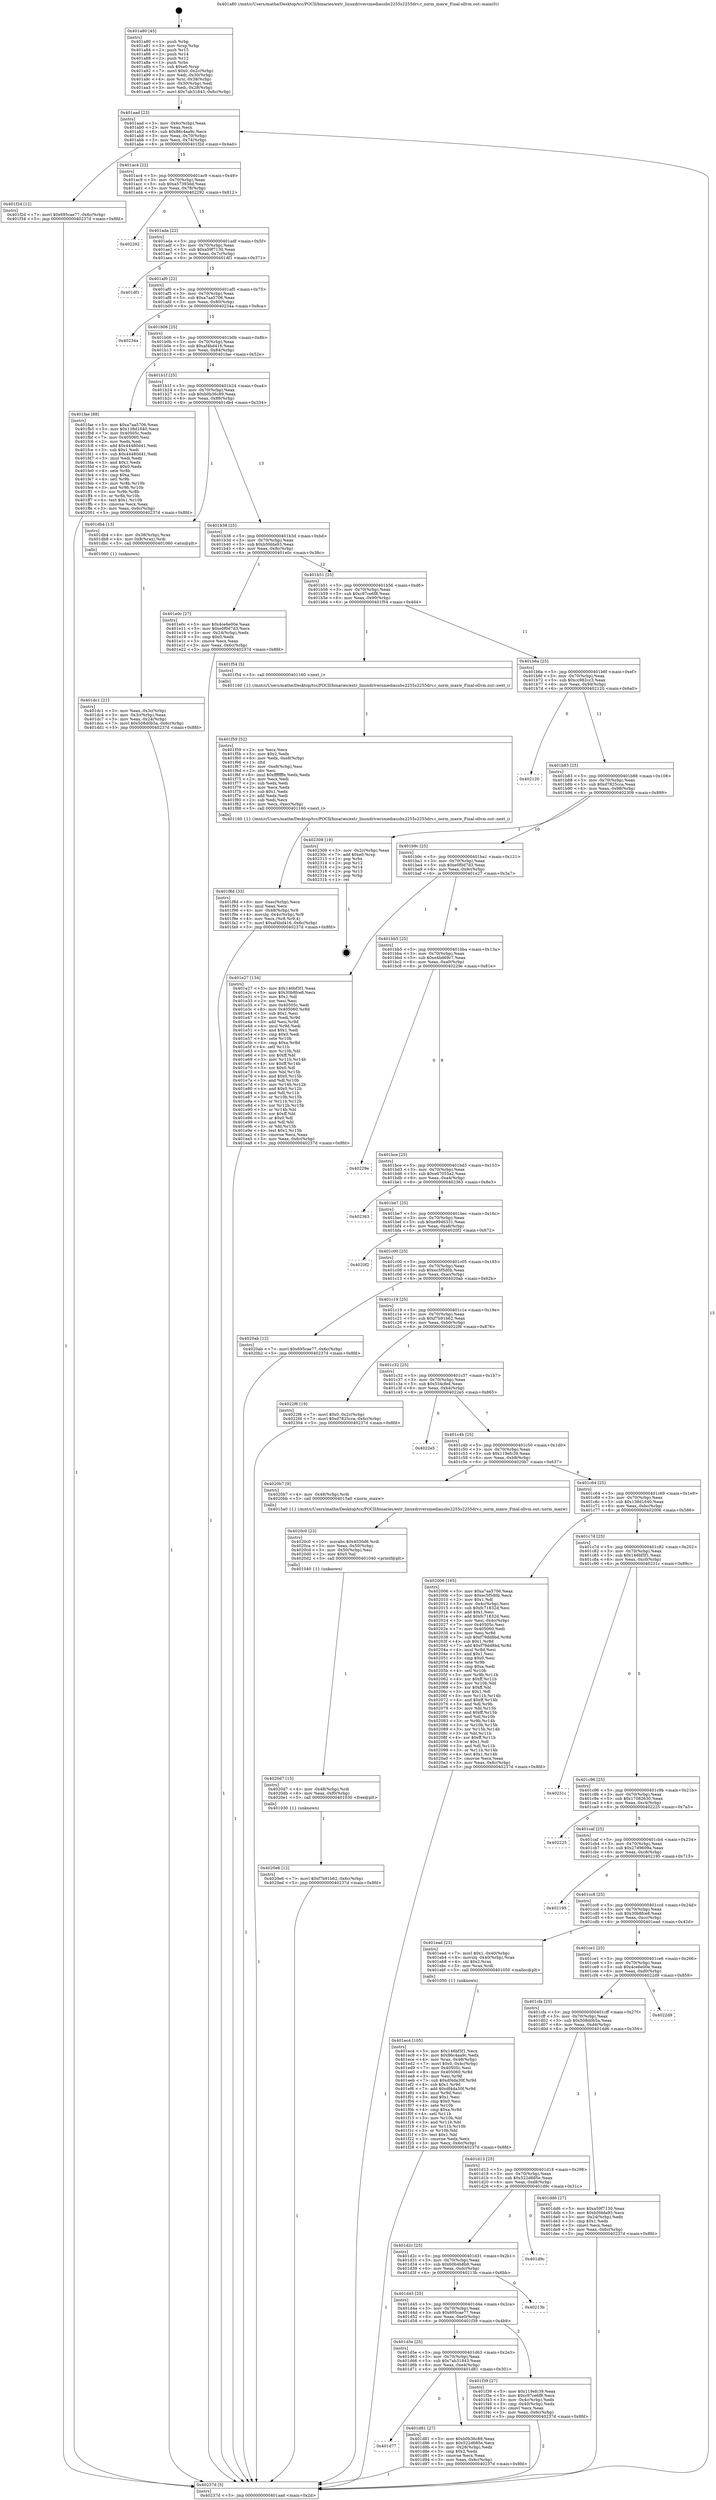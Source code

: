 digraph "0x401a80" {
  label = "0x401a80 (/mnt/c/Users/mathe/Desktop/tcc/POCII/binaries/extr_linuxdriversmediausbs2255s2255drv.c_norm_maxw_Final-ollvm.out::main(0))"
  labelloc = "t"
  node[shape=record]

  Entry [label="",width=0.3,height=0.3,shape=circle,fillcolor=black,style=filled]
  "0x401aad" [label="{
     0x401aad [23]\l
     | [instrs]\l
     &nbsp;&nbsp;0x401aad \<+3\>: mov -0x6c(%rbp),%eax\l
     &nbsp;&nbsp;0x401ab0 \<+2\>: mov %eax,%ecx\l
     &nbsp;&nbsp;0x401ab2 \<+6\>: sub $0x86c4aa9c,%ecx\l
     &nbsp;&nbsp;0x401ab8 \<+3\>: mov %eax,-0x70(%rbp)\l
     &nbsp;&nbsp;0x401abb \<+3\>: mov %ecx,-0x74(%rbp)\l
     &nbsp;&nbsp;0x401abe \<+6\>: je 0000000000401f2d \<main+0x4ad\>\l
  }"]
  "0x401f2d" [label="{
     0x401f2d [12]\l
     | [instrs]\l
     &nbsp;&nbsp;0x401f2d \<+7\>: movl $0x695cae77,-0x6c(%rbp)\l
     &nbsp;&nbsp;0x401f34 \<+5\>: jmp 000000000040237d \<main+0x8fd\>\l
  }"]
  "0x401ac4" [label="{
     0x401ac4 [22]\l
     | [instrs]\l
     &nbsp;&nbsp;0x401ac4 \<+5\>: jmp 0000000000401ac9 \<main+0x49\>\l
     &nbsp;&nbsp;0x401ac9 \<+3\>: mov -0x70(%rbp),%eax\l
     &nbsp;&nbsp;0x401acc \<+5\>: sub $0xa57393dd,%eax\l
     &nbsp;&nbsp;0x401ad1 \<+3\>: mov %eax,-0x78(%rbp)\l
     &nbsp;&nbsp;0x401ad4 \<+6\>: je 0000000000402292 \<main+0x812\>\l
  }"]
  Exit [label="",width=0.3,height=0.3,shape=circle,fillcolor=black,style=filled,peripheries=2]
  "0x402292" [label="{
     0x402292\l
  }", style=dashed]
  "0x401ada" [label="{
     0x401ada [22]\l
     | [instrs]\l
     &nbsp;&nbsp;0x401ada \<+5\>: jmp 0000000000401adf \<main+0x5f\>\l
     &nbsp;&nbsp;0x401adf \<+3\>: mov -0x70(%rbp),%eax\l
     &nbsp;&nbsp;0x401ae2 \<+5\>: sub $0xa59f7130,%eax\l
     &nbsp;&nbsp;0x401ae7 \<+3\>: mov %eax,-0x7c(%rbp)\l
     &nbsp;&nbsp;0x401aea \<+6\>: je 0000000000401df1 \<main+0x371\>\l
  }"]
  "0x4020e6" [label="{
     0x4020e6 [12]\l
     | [instrs]\l
     &nbsp;&nbsp;0x4020e6 \<+7\>: movl $0xf7b91b62,-0x6c(%rbp)\l
     &nbsp;&nbsp;0x4020ed \<+5\>: jmp 000000000040237d \<main+0x8fd\>\l
  }"]
  "0x401df1" [label="{
     0x401df1\l
  }", style=dashed]
  "0x401af0" [label="{
     0x401af0 [22]\l
     | [instrs]\l
     &nbsp;&nbsp;0x401af0 \<+5\>: jmp 0000000000401af5 \<main+0x75\>\l
     &nbsp;&nbsp;0x401af5 \<+3\>: mov -0x70(%rbp),%eax\l
     &nbsp;&nbsp;0x401af8 \<+5\>: sub $0xa7aa5706,%eax\l
     &nbsp;&nbsp;0x401afd \<+3\>: mov %eax,-0x80(%rbp)\l
     &nbsp;&nbsp;0x401b00 \<+6\>: je 000000000040234a \<main+0x8ca\>\l
  }"]
  "0x4020d7" [label="{
     0x4020d7 [15]\l
     | [instrs]\l
     &nbsp;&nbsp;0x4020d7 \<+4\>: mov -0x48(%rbp),%rdi\l
     &nbsp;&nbsp;0x4020db \<+6\>: mov %eax,-0xf0(%rbp)\l
     &nbsp;&nbsp;0x4020e1 \<+5\>: call 0000000000401030 \<free@plt\>\l
     | [calls]\l
     &nbsp;&nbsp;0x401030 \{1\} (unknown)\l
  }"]
  "0x40234a" [label="{
     0x40234a\l
  }", style=dashed]
  "0x401b06" [label="{
     0x401b06 [25]\l
     | [instrs]\l
     &nbsp;&nbsp;0x401b06 \<+5\>: jmp 0000000000401b0b \<main+0x8b\>\l
     &nbsp;&nbsp;0x401b0b \<+3\>: mov -0x70(%rbp),%eax\l
     &nbsp;&nbsp;0x401b0e \<+5\>: sub $0xaf4bd416,%eax\l
     &nbsp;&nbsp;0x401b13 \<+6\>: mov %eax,-0x84(%rbp)\l
     &nbsp;&nbsp;0x401b19 \<+6\>: je 0000000000401fae \<main+0x52e\>\l
  }"]
  "0x4020c0" [label="{
     0x4020c0 [23]\l
     | [instrs]\l
     &nbsp;&nbsp;0x4020c0 \<+10\>: movabs $0x4030d6,%rdi\l
     &nbsp;&nbsp;0x4020ca \<+3\>: mov %eax,-0x50(%rbp)\l
     &nbsp;&nbsp;0x4020cd \<+3\>: mov -0x50(%rbp),%esi\l
     &nbsp;&nbsp;0x4020d0 \<+2\>: mov $0x0,%al\l
     &nbsp;&nbsp;0x4020d2 \<+5\>: call 0000000000401040 \<printf@plt\>\l
     | [calls]\l
     &nbsp;&nbsp;0x401040 \{1\} (unknown)\l
  }"]
  "0x401fae" [label="{
     0x401fae [88]\l
     | [instrs]\l
     &nbsp;&nbsp;0x401fae \<+5\>: mov $0xa7aa5706,%eax\l
     &nbsp;&nbsp;0x401fb3 \<+5\>: mov $0x138d1640,%ecx\l
     &nbsp;&nbsp;0x401fb8 \<+7\>: mov 0x40505c,%edx\l
     &nbsp;&nbsp;0x401fbf \<+7\>: mov 0x405060,%esi\l
     &nbsp;&nbsp;0x401fc6 \<+2\>: mov %edx,%edi\l
     &nbsp;&nbsp;0x401fc8 \<+6\>: add $0x44480d41,%edi\l
     &nbsp;&nbsp;0x401fce \<+3\>: sub $0x1,%edi\l
     &nbsp;&nbsp;0x401fd1 \<+6\>: sub $0x44480d41,%edi\l
     &nbsp;&nbsp;0x401fd7 \<+3\>: imul %edi,%edx\l
     &nbsp;&nbsp;0x401fda \<+3\>: and $0x1,%edx\l
     &nbsp;&nbsp;0x401fdd \<+3\>: cmp $0x0,%edx\l
     &nbsp;&nbsp;0x401fe0 \<+4\>: sete %r8b\l
     &nbsp;&nbsp;0x401fe4 \<+3\>: cmp $0xa,%esi\l
     &nbsp;&nbsp;0x401fe7 \<+4\>: setl %r9b\l
     &nbsp;&nbsp;0x401feb \<+3\>: mov %r8b,%r10b\l
     &nbsp;&nbsp;0x401fee \<+3\>: and %r9b,%r10b\l
     &nbsp;&nbsp;0x401ff1 \<+3\>: xor %r9b,%r8b\l
     &nbsp;&nbsp;0x401ff4 \<+3\>: or %r8b,%r10b\l
     &nbsp;&nbsp;0x401ff7 \<+4\>: test $0x1,%r10b\l
     &nbsp;&nbsp;0x401ffb \<+3\>: cmovne %ecx,%eax\l
     &nbsp;&nbsp;0x401ffe \<+3\>: mov %eax,-0x6c(%rbp)\l
     &nbsp;&nbsp;0x402001 \<+5\>: jmp 000000000040237d \<main+0x8fd\>\l
  }"]
  "0x401b1f" [label="{
     0x401b1f [25]\l
     | [instrs]\l
     &nbsp;&nbsp;0x401b1f \<+5\>: jmp 0000000000401b24 \<main+0xa4\>\l
     &nbsp;&nbsp;0x401b24 \<+3\>: mov -0x70(%rbp),%eax\l
     &nbsp;&nbsp;0x401b27 \<+5\>: sub $0xb0b36c89,%eax\l
     &nbsp;&nbsp;0x401b2c \<+6\>: mov %eax,-0x88(%rbp)\l
     &nbsp;&nbsp;0x401b32 \<+6\>: je 0000000000401db4 \<main+0x334\>\l
  }"]
  "0x401f8d" [label="{
     0x401f8d [33]\l
     | [instrs]\l
     &nbsp;&nbsp;0x401f8d \<+6\>: mov -0xec(%rbp),%ecx\l
     &nbsp;&nbsp;0x401f93 \<+3\>: imul %eax,%ecx\l
     &nbsp;&nbsp;0x401f96 \<+4\>: mov -0x48(%rbp),%r8\l
     &nbsp;&nbsp;0x401f9a \<+4\>: movslq -0x4c(%rbp),%r9\l
     &nbsp;&nbsp;0x401f9e \<+4\>: mov %ecx,(%r8,%r9,4)\l
     &nbsp;&nbsp;0x401fa2 \<+7\>: movl $0xaf4bd416,-0x6c(%rbp)\l
     &nbsp;&nbsp;0x401fa9 \<+5\>: jmp 000000000040237d \<main+0x8fd\>\l
  }"]
  "0x401db4" [label="{
     0x401db4 [13]\l
     | [instrs]\l
     &nbsp;&nbsp;0x401db4 \<+4\>: mov -0x38(%rbp),%rax\l
     &nbsp;&nbsp;0x401db8 \<+4\>: mov 0x8(%rax),%rdi\l
     &nbsp;&nbsp;0x401dbc \<+5\>: call 0000000000401060 \<atoi@plt\>\l
     | [calls]\l
     &nbsp;&nbsp;0x401060 \{1\} (unknown)\l
  }"]
  "0x401b38" [label="{
     0x401b38 [25]\l
     | [instrs]\l
     &nbsp;&nbsp;0x401b38 \<+5\>: jmp 0000000000401b3d \<main+0xbd\>\l
     &nbsp;&nbsp;0x401b3d \<+3\>: mov -0x70(%rbp),%eax\l
     &nbsp;&nbsp;0x401b40 \<+5\>: sub $0xb5fdda93,%eax\l
     &nbsp;&nbsp;0x401b45 \<+6\>: mov %eax,-0x8c(%rbp)\l
     &nbsp;&nbsp;0x401b4b \<+6\>: je 0000000000401e0c \<main+0x38c\>\l
  }"]
  "0x401f59" [label="{
     0x401f59 [52]\l
     | [instrs]\l
     &nbsp;&nbsp;0x401f59 \<+2\>: xor %ecx,%ecx\l
     &nbsp;&nbsp;0x401f5b \<+5\>: mov $0x2,%edx\l
     &nbsp;&nbsp;0x401f60 \<+6\>: mov %edx,-0xe8(%rbp)\l
     &nbsp;&nbsp;0x401f66 \<+1\>: cltd\l
     &nbsp;&nbsp;0x401f67 \<+6\>: mov -0xe8(%rbp),%esi\l
     &nbsp;&nbsp;0x401f6d \<+2\>: idiv %esi\l
     &nbsp;&nbsp;0x401f6f \<+6\>: imul $0xfffffffe,%edx,%edx\l
     &nbsp;&nbsp;0x401f75 \<+2\>: mov %ecx,%edi\l
     &nbsp;&nbsp;0x401f77 \<+2\>: sub %edx,%edi\l
     &nbsp;&nbsp;0x401f79 \<+2\>: mov %ecx,%edx\l
     &nbsp;&nbsp;0x401f7b \<+3\>: sub $0x1,%edx\l
     &nbsp;&nbsp;0x401f7e \<+2\>: add %edx,%edi\l
     &nbsp;&nbsp;0x401f80 \<+2\>: sub %edi,%ecx\l
     &nbsp;&nbsp;0x401f82 \<+6\>: mov %ecx,-0xec(%rbp)\l
     &nbsp;&nbsp;0x401f88 \<+5\>: call 0000000000401160 \<next_i\>\l
     | [calls]\l
     &nbsp;&nbsp;0x401160 \{1\} (/mnt/c/Users/mathe/Desktop/tcc/POCII/binaries/extr_linuxdriversmediausbs2255s2255drv.c_norm_maxw_Final-ollvm.out::next_i)\l
  }"]
  "0x401e0c" [label="{
     0x401e0c [27]\l
     | [instrs]\l
     &nbsp;&nbsp;0x401e0c \<+5\>: mov $0x4ce6e00e,%eax\l
     &nbsp;&nbsp;0x401e11 \<+5\>: mov $0xe0f0d7d3,%ecx\l
     &nbsp;&nbsp;0x401e16 \<+3\>: mov -0x24(%rbp),%edx\l
     &nbsp;&nbsp;0x401e19 \<+3\>: cmp $0x0,%edx\l
     &nbsp;&nbsp;0x401e1c \<+3\>: cmove %ecx,%eax\l
     &nbsp;&nbsp;0x401e1f \<+3\>: mov %eax,-0x6c(%rbp)\l
     &nbsp;&nbsp;0x401e22 \<+5\>: jmp 000000000040237d \<main+0x8fd\>\l
  }"]
  "0x401b51" [label="{
     0x401b51 [25]\l
     | [instrs]\l
     &nbsp;&nbsp;0x401b51 \<+5\>: jmp 0000000000401b56 \<main+0xd6\>\l
     &nbsp;&nbsp;0x401b56 \<+3\>: mov -0x70(%rbp),%eax\l
     &nbsp;&nbsp;0x401b59 \<+5\>: sub $0xc97ce6f8,%eax\l
     &nbsp;&nbsp;0x401b5e \<+6\>: mov %eax,-0x90(%rbp)\l
     &nbsp;&nbsp;0x401b64 \<+6\>: je 0000000000401f54 \<main+0x4d4\>\l
  }"]
  "0x401ec4" [label="{
     0x401ec4 [105]\l
     | [instrs]\l
     &nbsp;&nbsp;0x401ec4 \<+5\>: mov $0x146bf3f1,%ecx\l
     &nbsp;&nbsp;0x401ec9 \<+5\>: mov $0x86c4aa9c,%edx\l
     &nbsp;&nbsp;0x401ece \<+4\>: mov %rax,-0x48(%rbp)\l
     &nbsp;&nbsp;0x401ed2 \<+7\>: movl $0x0,-0x4c(%rbp)\l
     &nbsp;&nbsp;0x401ed9 \<+7\>: mov 0x40505c,%esi\l
     &nbsp;&nbsp;0x401ee0 \<+8\>: mov 0x405060,%r8d\l
     &nbsp;&nbsp;0x401ee8 \<+3\>: mov %esi,%r9d\l
     &nbsp;&nbsp;0x401eeb \<+7\>: sub $0xdf4da30f,%r9d\l
     &nbsp;&nbsp;0x401ef2 \<+4\>: sub $0x1,%r9d\l
     &nbsp;&nbsp;0x401ef6 \<+7\>: add $0xdf4da30f,%r9d\l
     &nbsp;&nbsp;0x401efd \<+4\>: imul %r9d,%esi\l
     &nbsp;&nbsp;0x401f01 \<+3\>: and $0x1,%esi\l
     &nbsp;&nbsp;0x401f04 \<+3\>: cmp $0x0,%esi\l
     &nbsp;&nbsp;0x401f07 \<+4\>: sete %r10b\l
     &nbsp;&nbsp;0x401f0b \<+4\>: cmp $0xa,%r8d\l
     &nbsp;&nbsp;0x401f0f \<+4\>: setl %r11b\l
     &nbsp;&nbsp;0x401f13 \<+3\>: mov %r10b,%bl\l
     &nbsp;&nbsp;0x401f16 \<+3\>: and %r11b,%bl\l
     &nbsp;&nbsp;0x401f19 \<+3\>: xor %r11b,%r10b\l
     &nbsp;&nbsp;0x401f1c \<+3\>: or %r10b,%bl\l
     &nbsp;&nbsp;0x401f1f \<+3\>: test $0x1,%bl\l
     &nbsp;&nbsp;0x401f22 \<+3\>: cmovne %edx,%ecx\l
     &nbsp;&nbsp;0x401f25 \<+3\>: mov %ecx,-0x6c(%rbp)\l
     &nbsp;&nbsp;0x401f28 \<+5\>: jmp 000000000040237d \<main+0x8fd\>\l
  }"]
  "0x401f54" [label="{
     0x401f54 [5]\l
     | [instrs]\l
     &nbsp;&nbsp;0x401f54 \<+5\>: call 0000000000401160 \<next_i\>\l
     | [calls]\l
     &nbsp;&nbsp;0x401160 \{1\} (/mnt/c/Users/mathe/Desktop/tcc/POCII/binaries/extr_linuxdriversmediausbs2255s2255drv.c_norm_maxw_Final-ollvm.out::next_i)\l
  }"]
  "0x401b6a" [label="{
     0x401b6a [25]\l
     | [instrs]\l
     &nbsp;&nbsp;0x401b6a \<+5\>: jmp 0000000000401b6f \<main+0xef\>\l
     &nbsp;&nbsp;0x401b6f \<+3\>: mov -0x70(%rbp),%eax\l
     &nbsp;&nbsp;0x401b72 \<+5\>: sub $0xcc982cc3,%eax\l
     &nbsp;&nbsp;0x401b77 \<+6\>: mov %eax,-0x94(%rbp)\l
     &nbsp;&nbsp;0x401b7d \<+6\>: je 0000000000402120 \<main+0x6a0\>\l
  }"]
  "0x401dc1" [label="{
     0x401dc1 [21]\l
     | [instrs]\l
     &nbsp;&nbsp;0x401dc1 \<+3\>: mov %eax,-0x3c(%rbp)\l
     &nbsp;&nbsp;0x401dc4 \<+3\>: mov -0x3c(%rbp),%eax\l
     &nbsp;&nbsp;0x401dc7 \<+3\>: mov %eax,-0x24(%rbp)\l
     &nbsp;&nbsp;0x401dca \<+7\>: movl $0x508d0b5a,-0x6c(%rbp)\l
     &nbsp;&nbsp;0x401dd1 \<+5\>: jmp 000000000040237d \<main+0x8fd\>\l
  }"]
  "0x402120" [label="{
     0x402120\l
  }", style=dashed]
  "0x401b83" [label="{
     0x401b83 [25]\l
     | [instrs]\l
     &nbsp;&nbsp;0x401b83 \<+5\>: jmp 0000000000401b88 \<main+0x108\>\l
     &nbsp;&nbsp;0x401b88 \<+3\>: mov -0x70(%rbp),%eax\l
     &nbsp;&nbsp;0x401b8b \<+5\>: sub $0xd7825cca,%eax\l
     &nbsp;&nbsp;0x401b90 \<+6\>: mov %eax,-0x98(%rbp)\l
     &nbsp;&nbsp;0x401b96 \<+6\>: je 0000000000402309 \<main+0x889\>\l
  }"]
  "0x401a80" [label="{
     0x401a80 [45]\l
     | [instrs]\l
     &nbsp;&nbsp;0x401a80 \<+1\>: push %rbp\l
     &nbsp;&nbsp;0x401a81 \<+3\>: mov %rsp,%rbp\l
     &nbsp;&nbsp;0x401a84 \<+2\>: push %r15\l
     &nbsp;&nbsp;0x401a86 \<+2\>: push %r14\l
     &nbsp;&nbsp;0x401a88 \<+2\>: push %r12\l
     &nbsp;&nbsp;0x401a8a \<+1\>: push %rbx\l
     &nbsp;&nbsp;0x401a8b \<+7\>: sub $0xe0,%rsp\l
     &nbsp;&nbsp;0x401a92 \<+7\>: movl $0x0,-0x2c(%rbp)\l
     &nbsp;&nbsp;0x401a99 \<+3\>: mov %edi,-0x30(%rbp)\l
     &nbsp;&nbsp;0x401a9c \<+4\>: mov %rsi,-0x38(%rbp)\l
     &nbsp;&nbsp;0x401aa0 \<+3\>: mov -0x30(%rbp),%edi\l
     &nbsp;&nbsp;0x401aa3 \<+3\>: mov %edi,-0x28(%rbp)\l
     &nbsp;&nbsp;0x401aa6 \<+7\>: movl $0x7ab31843,-0x6c(%rbp)\l
  }"]
  "0x402309" [label="{
     0x402309 [19]\l
     | [instrs]\l
     &nbsp;&nbsp;0x402309 \<+3\>: mov -0x2c(%rbp),%eax\l
     &nbsp;&nbsp;0x40230c \<+7\>: add $0xe0,%rsp\l
     &nbsp;&nbsp;0x402313 \<+1\>: pop %rbx\l
     &nbsp;&nbsp;0x402314 \<+2\>: pop %r12\l
     &nbsp;&nbsp;0x402316 \<+2\>: pop %r14\l
     &nbsp;&nbsp;0x402318 \<+2\>: pop %r15\l
     &nbsp;&nbsp;0x40231a \<+1\>: pop %rbp\l
     &nbsp;&nbsp;0x40231b \<+1\>: ret\l
  }"]
  "0x401b9c" [label="{
     0x401b9c [25]\l
     | [instrs]\l
     &nbsp;&nbsp;0x401b9c \<+5\>: jmp 0000000000401ba1 \<main+0x121\>\l
     &nbsp;&nbsp;0x401ba1 \<+3\>: mov -0x70(%rbp),%eax\l
     &nbsp;&nbsp;0x401ba4 \<+5\>: sub $0xe0f0d7d3,%eax\l
     &nbsp;&nbsp;0x401ba9 \<+6\>: mov %eax,-0x9c(%rbp)\l
     &nbsp;&nbsp;0x401baf \<+6\>: je 0000000000401e27 \<main+0x3a7\>\l
  }"]
  "0x40237d" [label="{
     0x40237d [5]\l
     | [instrs]\l
     &nbsp;&nbsp;0x40237d \<+5\>: jmp 0000000000401aad \<main+0x2d\>\l
  }"]
  "0x401e27" [label="{
     0x401e27 [134]\l
     | [instrs]\l
     &nbsp;&nbsp;0x401e27 \<+5\>: mov $0x146bf3f1,%eax\l
     &nbsp;&nbsp;0x401e2c \<+5\>: mov $0x30b8fce8,%ecx\l
     &nbsp;&nbsp;0x401e31 \<+2\>: mov $0x1,%dl\l
     &nbsp;&nbsp;0x401e33 \<+2\>: xor %esi,%esi\l
     &nbsp;&nbsp;0x401e35 \<+7\>: mov 0x40505c,%edi\l
     &nbsp;&nbsp;0x401e3c \<+8\>: mov 0x405060,%r8d\l
     &nbsp;&nbsp;0x401e44 \<+3\>: sub $0x1,%esi\l
     &nbsp;&nbsp;0x401e47 \<+3\>: mov %edi,%r9d\l
     &nbsp;&nbsp;0x401e4a \<+3\>: add %esi,%r9d\l
     &nbsp;&nbsp;0x401e4d \<+4\>: imul %r9d,%edi\l
     &nbsp;&nbsp;0x401e51 \<+3\>: and $0x1,%edi\l
     &nbsp;&nbsp;0x401e54 \<+3\>: cmp $0x0,%edi\l
     &nbsp;&nbsp;0x401e57 \<+4\>: sete %r10b\l
     &nbsp;&nbsp;0x401e5b \<+4\>: cmp $0xa,%r8d\l
     &nbsp;&nbsp;0x401e5f \<+4\>: setl %r11b\l
     &nbsp;&nbsp;0x401e63 \<+3\>: mov %r10b,%bl\l
     &nbsp;&nbsp;0x401e66 \<+3\>: xor $0xff,%bl\l
     &nbsp;&nbsp;0x401e69 \<+3\>: mov %r11b,%r14b\l
     &nbsp;&nbsp;0x401e6c \<+4\>: xor $0xff,%r14b\l
     &nbsp;&nbsp;0x401e70 \<+3\>: xor $0x0,%dl\l
     &nbsp;&nbsp;0x401e73 \<+3\>: mov %bl,%r15b\l
     &nbsp;&nbsp;0x401e76 \<+4\>: and $0x0,%r15b\l
     &nbsp;&nbsp;0x401e7a \<+3\>: and %dl,%r10b\l
     &nbsp;&nbsp;0x401e7d \<+3\>: mov %r14b,%r12b\l
     &nbsp;&nbsp;0x401e80 \<+4\>: and $0x0,%r12b\l
     &nbsp;&nbsp;0x401e84 \<+3\>: and %dl,%r11b\l
     &nbsp;&nbsp;0x401e87 \<+3\>: or %r10b,%r15b\l
     &nbsp;&nbsp;0x401e8a \<+3\>: or %r11b,%r12b\l
     &nbsp;&nbsp;0x401e8d \<+3\>: xor %r12b,%r15b\l
     &nbsp;&nbsp;0x401e90 \<+3\>: or %r14b,%bl\l
     &nbsp;&nbsp;0x401e93 \<+3\>: xor $0xff,%bl\l
     &nbsp;&nbsp;0x401e96 \<+3\>: or $0x0,%dl\l
     &nbsp;&nbsp;0x401e99 \<+2\>: and %dl,%bl\l
     &nbsp;&nbsp;0x401e9b \<+3\>: or %bl,%r15b\l
     &nbsp;&nbsp;0x401e9e \<+4\>: test $0x1,%r15b\l
     &nbsp;&nbsp;0x401ea2 \<+3\>: cmovne %ecx,%eax\l
     &nbsp;&nbsp;0x401ea5 \<+3\>: mov %eax,-0x6c(%rbp)\l
     &nbsp;&nbsp;0x401ea8 \<+5\>: jmp 000000000040237d \<main+0x8fd\>\l
  }"]
  "0x401bb5" [label="{
     0x401bb5 [25]\l
     | [instrs]\l
     &nbsp;&nbsp;0x401bb5 \<+5\>: jmp 0000000000401bba \<main+0x13a\>\l
     &nbsp;&nbsp;0x401bba \<+3\>: mov -0x70(%rbp),%eax\l
     &nbsp;&nbsp;0x401bbd \<+5\>: sub $0xe4bd69c7,%eax\l
     &nbsp;&nbsp;0x401bc2 \<+6\>: mov %eax,-0xa0(%rbp)\l
     &nbsp;&nbsp;0x401bc8 \<+6\>: je 000000000040229e \<main+0x81e\>\l
  }"]
  "0x401d77" [label="{
     0x401d77\l
  }", style=dashed]
  "0x40229e" [label="{
     0x40229e\l
  }", style=dashed]
  "0x401bce" [label="{
     0x401bce [25]\l
     | [instrs]\l
     &nbsp;&nbsp;0x401bce \<+5\>: jmp 0000000000401bd3 \<main+0x153\>\l
     &nbsp;&nbsp;0x401bd3 \<+3\>: mov -0x70(%rbp),%eax\l
     &nbsp;&nbsp;0x401bd6 \<+5\>: sub $0xe67055a2,%eax\l
     &nbsp;&nbsp;0x401bdb \<+6\>: mov %eax,-0xa4(%rbp)\l
     &nbsp;&nbsp;0x401be1 \<+6\>: je 0000000000402363 \<main+0x8e3\>\l
  }"]
  "0x401d81" [label="{
     0x401d81 [27]\l
     | [instrs]\l
     &nbsp;&nbsp;0x401d81 \<+5\>: mov $0xb0b36c89,%eax\l
     &nbsp;&nbsp;0x401d86 \<+5\>: mov $0x522d685e,%ecx\l
     &nbsp;&nbsp;0x401d8b \<+3\>: mov -0x28(%rbp),%edx\l
     &nbsp;&nbsp;0x401d8e \<+3\>: cmp $0x2,%edx\l
     &nbsp;&nbsp;0x401d91 \<+3\>: cmovne %ecx,%eax\l
     &nbsp;&nbsp;0x401d94 \<+3\>: mov %eax,-0x6c(%rbp)\l
     &nbsp;&nbsp;0x401d97 \<+5\>: jmp 000000000040237d \<main+0x8fd\>\l
  }"]
  "0x402363" [label="{
     0x402363\l
  }", style=dashed]
  "0x401be7" [label="{
     0x401be7 [25]\l
     | [instrs]\l
     &nbsp;&nbsp;0x401be7 \<+5\>: jmp 0000000000401bec \<main+0x16c\>\l
     &nbsp;&nbsp;0x401bec \<+3\>: mov -0x70(%rbp),%eax\l
     &nbsp;&nbsp;0x401bef \<+5\>: sub $0xe9946331,%eax\l
     &nbsp;&nbsp;0x401bf4 \<+6\>: mov %eax,-0xa8(%rbp)\l
     &nbsp;&nbsp;0x401bfa \<+6\>: je 00000000004020f2 \<main+0x672\>\l
  }"]
  "0x401d5e" [label="{
     0x401d5e [25]\l
     | [instrs]\l
     &nbsp;&nbsp;0x401d5e \<+5\>: jmp 0000000000401d63 \<main+0x2e3\>\l
     &nbsp;&nbsp;0x401d63 \<+3\>: mov -0x70(%rbp),%eax\l
     &nbsp;&nbsp;0x401d66 \<+5\>: sub $0x7ab31843,%eax\l
     &nbsp;&nbsp;0x401d6b \<+6\>: mov %eax,-0xe4(%rbp)\l
     &nbsp;&nbsp;0x401d71 \<+6\>: je 0000000000401d81 \<main+0x301\>\l
  }"]
  "0x4020f2" [label="{
     0x4020f2\l
  }", style=dashed]
  "0x401c00" [label="{
     0x401c00 [25]\l
     | [instrs]\l
     &nbsp;&nbsp;0x401c00 \<+5\>: jmp 0000000000401c05 \<main+0x185\>\l
     &nbsp;&nbsp;0x401c05 \<+3\>: mov -0x70(%rbp),%eax\l
     &nbsp;&nbsp;0x401c08 \<+5\>: sub $0xec5f5d0b,%eax\l
     &nbsp;&nbsp;0x401c0d \<+6\>: mov %eax,-0xac(%rbp)\l
     &nbsp;&nbsp;0x401c13 \<+6\>: je 00000000004020ab \<main+0x62b\>\l
  }"]
  "0x401f39" [label="{
     0x401f39 [27]\l
     | [instrs]\l
     &nbsp;&nbsp;0x401f39 \<+5\>: mov $0x119efc39,%eax\l
     &nbsp;&nbsp;0x401f3e \<+5\>: mov $0xc97ce6f8,%ecx\l
     &nbsp;&nbsp;0x401f43 \<+3\>: mov -0x4c(%rbp),%edx\l
     &nbsp;&nbsp;0x401f46 \<+3\>: cmp -0x40(%rbp),%edx\l
     &nbsp;&nbsp;0x401f49 \<+3\>: cmovl %ecx,%eax\l
     &nbsp;&nbsp;0x401f4c \<+3\>: mov %eax,-0x6c(%rbp)\l
     &nbsp;&nbsp;0x401f4f \<+5\>: jmp 000000000040237d \<main+0x8fd\>\l
  }"]
  "0x4020ab" [label="{
     0x4020ab [12]\l
     | [instrs]\l
     &nbsp;&nbsp;0x4020ab \<+7\>: movl $0x695cae77,-0x6c(%rbp)\l
     &nbsp;&nbsp;0x4020b2 \<+5\>: jmp 000000000040237d \<main+0x8fd\>\l
  }"]
  "0x401c19" [label="{
     0x401c19 [25]\l
     | [instrs]\l
     &nbsp;&nbsp;0x401c19 \<+5\>: jmp 0000000000401c1e \<main+0x19e\>\l
     &nbsp;&nbsp;0x401c1e \<+3\>: mov -0x70(%rbp),%eax\l
     &nbsp;&nbsp;0x401c21 \<+5\>: sub $0xf7b91b62,%eax\l
     &nbsp;&nbsp;0x401c26 \<+6\>: mov %eax,-0xb0(%rbp)\l
     &nbsp;&nbsp;0x401c2c \<+6\>: je 00000000004022f6 \<main+0x876\>\l
  }"]
  "0x401d45" [label="{
     0x401d45 [25]\l
     | [instrs]\l
     &nbsp;&nbsp;0x401d45 \<+5\>: jmp 0000000000401d4a \<main+0x2ca\>\l
     &nbsp;&nbsp;0x401d4a \<+3\>: mov -0x70(%rbp),%eax\l
     &nbsp;&nbsp;0x401d4d \<+5\>: sub $0x695cae77,%eax\l
     &nbsp;&nbsp;0x401d52 \<+6\>: mov %eax,-0xe0(%rbp)\l
     &nbsp;&nbsp;0x401d58 \<+6\>: je 0000000000401f39 \<main+0x4b9\>\l
  }"]
  "0x4022f6" [label="{
     0x4022f6 [19]\l
     | [instrs]\l
     &nbsp;&nbsp;0x4022f6 \<+7\>: movl $0x0,-0x2c(%rbp)\l
     &nbsp;&nbsp;0x4022fd \<+7\>: movl $0xd7825cca,-0x6c(%rbp)\l
     &nbsp;&nbsp;0x402304 \<+5\>: jmp 000000000040237d \<main+0x8fd\>\l
  }"]
  "0x401c32" [label="{
     0x401c32 [25]\l
     | [instrs]\l
     &nbsp;&nbsp;0x401c32 \<+5\>: jmp 0000000000401c37 \<main+0x1b7\>\l
     &nbsp;&nbsp;0x401c37 \<+3\>: mov -0x70(%rbp),%eax\l
     &nbsp;&nbsp;0x401c3a \<+5\>: sub $0x534cfed,%eax\l
     &nbsp;&nbsp;0x401c3f \<+6\>: mov %eax,-0xb4(%rbp)\l
     &nbsp;&nbsp;0x401c45 \<+6\>: je 00000000004022e5 \<main+0x865\>\l
  }"]
  "0x40213b" [label="{
     0x40213b\l
  }", style=dashed]
  "0x4022e5" [label="{
     0x4022e5\l
  }", style=dashed]
  "0x401c4b" [label="{
     0x401c4b [25]\l
     | [instrs]\l
     &nbsp;&nbsp;0x401c4b \<+5\>: jmp 0000000000401c50 \<main+0x1d0\>\l
     &nbsp;&nbsp;0x401c50 \<+3\>: mov -0x70(%rbp),%eax\l
     &nbsp;&nbsp;0x401c53 \<+5\>: sub $0x119efc39,%eax\l
     &nbsp;&nbsp;0x401c58 \<+6\>: mov %eax,-0xb8(%rbp)\l
     &nbsp;&nbsp;0x401c5e \<+6\>: je 00000000004020b7 \<main+0x637\>\l
  }"]
  "0x401d2c" [label="{
     0x401d2c [25]\l
     | [instrs]\l
     &nbsp;&nbsp;0x401d2c \<+5\>: jmp 0000000000401d31 \<main+0x2b1\>\l
     &nbsp;&nbsp;0x401d31 \<+3\>: mov -0x70(%rbp),%eax\l
     &nbsp;&nbsp;0x401d34 \<+5\>: sub $0x60b4b8b9,%eax\l
     &nbsp;&nbsp;0x401d39 \<+6\>: mov %eax,-0xdc(%rbp)\l
     &nbsp;&nbsp;0x401d3f \<+6\>: je 000000000040213b \<main+0x6bb\>\l
  }"]
  "0x4020b7" [label="{
     0x4020b7 [9]\l
     | [instrs]\l
     &nbsp;&nbsp;0x4020b7 \<+4\>: mov -0x48(%rbp),%rdi\l
     &nbsp;&nbsp;0x4020bb \<+5\>: call 00000000004015a0 \<norm_maxw\>\l
     | [calls]\l
     &nbsp;&nbsp;0x4015a0 \{1\} (/mnt/c/Users/mathe/Desktop/tcc/POCII/binaries/extr_linuxdriversmediausbs2255s2255drv.c_norm_maxw_Final-ollvm.out::norm_maxw)\l
  }"]
  "0x401c64" [label="{
     0x401c64 [25]\l
     | [instrs]\l
     &nbsp;&nbsp;0x401c64 \<+5\>: jmp 0000000000401c69 \<main+0x1e9\>\l
     &nbsp;&nbsp;0x401c69 \<+3\>: mov -0x70(%rbp),%eax\l
     &nbsp;&nbsp;0x401c6c \<+5\>: sub $0x138d1640,%eax\l
     &nbsp;&nbsp;0x401c71 \<+6\>: mov %eax,-0xbc(%rbp)\l
     &nbsp;&nbsp;0x401c77 \<+6\>: je 0000000000402006 \<main+0x586\>\l
  }"]
  "0x401d9c" [label="{
     0x401d9c\l
  }", style=dashed]
  "0x402006" [label="{
     0x402006 [165]\l
     | [instrs]\l
     &nbsp;&nbsp;0x402006 \<+5\>: mov $0xa7aa5706,%eax\l
     &nbsp;&nbsp;0x40200b \<+5\>: mov $0xec5f5d0b,%ecx\l
     &nbsp;&nbsp;0x402010 \<+2\>: mov $0x1,%dl\l
     &nbsp;&nbsp;0x402012 \<+3\>: mov -0x4c(%rbp),%esi\l
     &nbsp;&nbsp;0x402015 \<+6\>: sub $0xfc71832d,%esi\l
     &nbsp;&nbsp;0x40201b \<+3\>: add $0x1,%esi\l
     &nbsp;&nbsp;0x40201e \<+6\>: add $0xfc71832d,%esi\l
     &nbsp;&nbsp;0x402024 \<+3\>: mov %esi,-0x4c(%rbp)\l
     &nbsp;&nbsp;0x402027 \<+7\>: mov 0x40505c,%esi\l
     &nbsp;&nbsp;0x40202e \<+7\>: mov 0x405060,%edi\l
     &nbsp;&nbsp;0x402035 \<+3\>: mov %esi,%r8d\l
     &nbsp;&nbsp;0x402038 \<+7\>: sub $0xf79dd8bd,%r8d\l
     &nbsp;&nbsp;0x40203f \<+4\>: sub $0x1,%r8d\l
     &nbsp;&nbsp;0x402043 \<+7\>: add $0xf79dd8bd,%r8d\l
     &nbsp;&nbsp;0x40204a \<+4\>: imul %r8d,%esi\l
     &nbsp;&nbsp;0x40204e \<+3\>: and $0x1,%esi\l
     &nbsp;&nbsp;0x402051 \<+3\>: cmp $0x0,%esi\l
     &nbsp;&nbsp;0x402054 \<+4\>: sete %r9b\l
     &nbsp;&nbsp;0x402058 \<+3\>: cmp $0xa,%edi\l
     &nbsp;&nbsp;0x40205b \<+4\>: setl %r10b\l
     &nbsp;&nbsp;0x40205f \<+3\>: mov %r9b,%r11b\l
     &nbsp;&nbsp;0x402062 \<+4\>: xor $0xff,%r11b\l
     &nbsp;&nbsp;0x402066 \<+3\>: mov %r10b,%bl\l
     &nbsp;&nbsp;0x402069 \<+3\>: xor $0xff,%bl\l
     &nbsp;&nbsp;0x40206c \<+3\>: xor $0x1,%dl\l
     &nbsp;&nbsp;0x40206f \<+3\>: mov %r11b,%r14b\l
     &nbsp;&nbsp;0x402072 \<+4\>: and $0xff,%r14b\l
     &nbsp;&nbsp;0x402076 \<+3\>: and %dl,%r9b\l
     &nbsp;&nbsp;0x402079 \<+3\>: mov %bl,%r15b\l
     &nbsp;&nbsp;0x40207c \<+4\>: and $0xff,%r15b\l
     &nbsp;&nbsp;0x402080 \<+3\>: and %dl,%r10b\l
     &nbsp;&nbsp;0x402083 \<+3\>: or %r9b,%r14b\l
     &nbsp;&nbsp;0x402086 \<+3\>: or %r10b,%r15b\l
     &nbsp;&nbsp;0x402089 \<+3\>: xor %r15b,%r14b\l
     &nbsp;&nbsp;0x40208c \<+3\>: or %bl,%r11b\l
     &nbsp;&nbsp;0x40208f \<+4\>: xor $0xff,%r11b\l
     &nbsp;&nbsp;0x402093 \<+3\>: or $0x1,%dl\l
     &nbsp;&nbsp;0x402096 \<+3\>: and %dl,%r11b\l
     &nbsp;&nbsp;0x402099 \<+3\>: or %r11b,%r14b\l
     &nbsp;&nbsp;0x40209c \<+4\>: test $0x1,%r14b\l
     &nbsp;&nbsp;0x4020a0 \<+3\>: cmovne %ecx,%eax\l
     &nbsp;&nbsp;0x4020a3 \<+3\>: mov %eax,-0x6c(%rbp)\l
     &nbsp;&nbsp;0x4020a6 \<+5\>: jmp 000000000040237d \<main+0x8fd\>\l
  }"]
  "0x401c7d" [label="{
     0x401c7d [25]\l
     | [instrs]\l
     &nbsp;&nbsp;0x401c7d \<+5\>: jmp 0000000000401c82 \<main+0x202\>\l
     &nbsp;&nbsp;0x401c82 \<+3\>: mov -0x70(%rbp),%eax\l
     &nbsp;&nbsp;0x401c85 \<+5\>: sub $0x146bf3f1,%eax\l
     &nbsp;&nbsp;0x401c8a \<+6\>: mov %eax,-0xc0(%rbp)\l
     &nbsp;&nbsp;0x401c90 \<+6\>: je 000000000040231c \<main+0x89c\>\l
  }"]
  "0x401d13" [label="{
     0x401d13 [25]\l
     | [instrs]\l
     &nbsp;&nbsp;0x401d13 \<+5\>: jmp 0000000000401d18 \<main+0x298\>\l
     &nbsp;&nbsp;0x401d18 \<+3\>: mov -0x70(%rbp),%eax\l
     &nbsp;&nbsp;0x401d1b \<+5\>: sub $0x522d685e,%eax\l
     &nbsp;&nbsp;0x401d20 \<+6\>: mov %eax,-0xd8(%rbp)\l
     &nbsp;&nbsp;0x401d26 \<+6\>: je 0000000000401d9c \<main+0x31c\>\l
  }"]
  "0x40231c" [label="{
     0x40231c\l
  }", style=dashed]
  "0x401c96" [label="{
     0x401c96 [25]\l
     | [instrs]\l
     &nbsp;&nbsp;0x401c96 \<+5\>: jmp 0000000000401c9b \<main+0x21b\>\l
     &nbsp;&nbsp;0x401c9b \<+3\>: mov -0x70(%rbp),%eax\l
     &nbsp;&nbsp;0x401c9e \<+5\>: sub $0x17082630,%eax\l
     &nbsp;&nbsp;0x401ca3 \<+6\>: mov %eax,-0xc4(%rbp)\l
     &nbsp;&nbsp;0x401ca9 \<+6\>: je 0000000000402225 \<main+0x7a5\>\l
  }"]
  "0x401dd6" [label="{
     0x401dd6 [27]\l
     | [instrs]\l
     &nbsp;&nbsp;0x401dd6 \<+5\>: mov $0xa59f7130,%eax\l
     &nbsp;&nbsp;0x401ddb \<+5\>: mov $0xb5fdda93,%ecx\l
     &nbsp;&nbsp;0x401de0 \<+3\>: mov -0x24(%rbp),%edx\l
     &nbsp;&nbsp;0x401de3 \<+3\>: cmp $0x1,%edx\l
     &nbsp;&nbsp;0x401de6 \<+3\>: cmovl %ecx,%eax\l
     &nbsp;&nbsp;0x401de9 \<+3\>: mov %eax,-0x6c(%rbp)\l
     &nbsp;&nbsp;0x401dec \<+5\>: jmp 000000000040237d \<main+0x8fd\>\l
  }"]
  "0x402225" [label="{
     0x402225\l
  }", style=dashed]
  "0x401caf" [label="{
     0x401caf [25]\l
     | [instrs]\l
     &nbsp;&nbsp;0x401caf \<+5\>: jmp 0000000000401cb4 \<main+0x234\>\l
     &nbsp;&nbsp;0x401cb4 \<+3\>: mov -0x70(%rbp),%eax\l
     &nbsp;&nbsp;0x401cb7 \<+5\>: sub $0x27d9609a,%eax\l
     &nbsp;&nbsp;0x401cbc \<+6\>: mov %eax,-0xc8(%rbp)\l
     &nbsp;&nbsp;0x401cc2 \<+6\>: je 0000000000402195 \<main+0x715\>\l
  }"]
  "0x401cfa" [label="{
     0x401cfa [25]\l
     | [instrs]\l
     &nbsp;&nbsp;0x401cfa \<+5\>: jmp 0000000000401cff \<main+0x27f\>\l
     &nbsp;&nbsp;0x401cff \<+3\>: mov -0x70(%rbp),%eax\l
     &nbsp;&nbsp;0x401d02 \<+5\>: sub $0x508d0b5a,%eax\l
     &nbsp;&nbsp;0x401d07 \<+6\>: mov %eax,-0xd4(%rbp)\l
     &nbsp;&nbsp;0x401d0d \<+6\>: je 0000000000401dd6 \<main+0x356\>\l
  }"]
  "0x402195" [label="{
     0x402195\l
  }", style=dashed]
  "0x401cc8" [label="{
     0x401cc8 [25]\l
     | [instrs]\l
     &nbsp;&nbsp;0x401cc8 \<+5\>: jmp 0000000000401ccd \<main+0x24d\>\l
     &nbsp;&nbsp;0x401ccd \<+3\>: mov -0x70(%rbp),%eax\l
     &nbsp;&nbsp;0x401cd0 \<+5\>: sub $0x30b8fce8,%eax\l
     &nbsp;&nbsp;0x401cd5 \<+6\>: mov %eax,-0xcc(%rbp)\l
     &nbsp;&nbsp;0x401cdb \<+6\>: je 0000000000401ead \<main+0x42d\>\l
  }"]
  "0x4022d9" [label="{
     0x4022d9\l
  }", style=dashed]
  "0x401ead" [label="{
     0x401ead [23]\l
     | [instrs]\l
     &nbsp;&nbsp;0x401ead \<+7\>: movl $0x1,-0x40(%rbp)\l
     &nbsp;&nbsp;0x401eb4 \<+4\>: movslq -0x40(%rbp),%rax\l
     &nbsp;&nbsp;0x401eb8 \<+4\>: shl $0x2,%rax\l
     &nbsp;&nbsp;0x401ebc \<+3\>: mov %rax,%rdi\l
     &nbsp;&nbsp;0x401ebf \<+5\>: call 0000000000401050 \<malloc@plt\>\l
     | [calls]\l
     &nbsp;&nbsp;0x401050 \{1\} (unknown)\l
  }"]
  "0x401ce1" [label="{
     0x401ce1 [25]\l
     | [instrs]\l
     &nbsp;&nbsp;0x401ce1 \<+5\>: jmp 0000000000401ce6 \<main+0x266\>\l
     &nbsp;&nbsp;0x401ce6 \<+3\>: mov -0x70(%rbp),%eax\l
     &nbsp;&nbsp;0x401ce9 \<+5\>: sub $0x4ce6e00e,%eax\l
     &nbsp;&nbsp;0x401cee \<+6\>: mov %eax,-0xd0(%rbp)\l
     &nbsp;&nbsp;0x401cf4 \<+6\>: je 00000000004022d9 \<main+0x859\>\l
  }"]
  Entry -> "0x401a80" [label=" 1"]
  "0x401aad" -> "0x401f2d" [label=" 1"]
  "0x401aad" -> "0x401ac4" [label=" 15"]
  "0x402309" -> Exit [label=" 1"]
  "0x401ac4" -> "0x402292" [label=" 0"]
  "0x401ac4" -> "0x401ada" [label=" 15"]
  "0x4022f6" -> "0x40237d" [label=" 1"]
  "0x401ada" -> "0x401df1" [label=" 0"]
  "0x401ada" -> "0x401af0" [label=" 15"]
  "0x4020e6" -> "0x40237d" [label=" 1"]
  "0x401af0" -> "0x40234a" [label=" 0"]
  "0x401af0" -> "0x401b06" [label=" 15"]
  "0x4020d7" -> "0x4020e6" [label=" 1"]
  "0x401b06" -> "0x401fae" [label=" 1"]
  "0x401b06" -> "0x401b1f" [label=" 14"]
  "0x4020c0" -> "0x4020d7" [label=" 1"]
  "0x401b1f" -> "0x401db4" [label=" 1"]
  "0x401b1f" -> "0x401b38" [label=" 13"]
  "0x4020b7" -> "0x4020c0" [label=" 1"]
  "0x401b38" -> "0x401e0c" [label=" 1"]
  "0x401b38" -> "0x401b51" [label=" 12"]
  "0x4020ab" -> "0x40237d" [label=" 1"]
  "0x401b51" -> "0x401f54" [label=" 1"]
  "0x401b51" -> "0x401b6a" [label=" 11"]
  "0x402006" -> "0x40237d" [label=" 1"]
  "0x401b6a" -> "0x402120" [label=" 0"]
  "0x401b6a" -> "0x401b83" [label=" 11"]
  "0x401fae" -> "0x40237d" [label=" 1"]
  "0x401b83" -> "0x402309" [label=" 1"]
  "0x401b83" -> "0x401b9c" [label=" 10"]
  "0x401f8d" -> "0x40237d" [label=" 1"]
  "0x401b9c" -> "0x401e27" [label=" 1"]
  "0x401b9c" -> "0x401bb5" [label=" 9"]
  "0x401f59" -> "0x401f8d" [label=" 1"]
  "0x401bb5" -> "0x40229e" [label=" 0"]
  "0x401bb5" -> "0x401bce" [label=" 9"]
  "0x401f54" -> "0x401f59" [label=" 1"]
  "0x401bce" -> "0x402363" [label=" 0"]
  "0x401bce" -> "0x401be7" [label=" 9"]
  "0x401f39" -> "0x40237d" [label=" 2"]
  "0x401be7" -> "0x4020f2" [label=" 0"]
  "0x401be7" -> "0x401c00" [label=" 9"]
  "0x401ec4" -> "0x40237d" [label=" 1"]
  "0x401c00" -> "0x4020ab" [label=" 1"]
  "0x401c00" -> "0x401c19" [label=" 8"]
  "0x401ead" -> "0x401ec4" [label=" 1"]
  "0x401c19" -> "0x4022f6" [label=" 1"]
  "0x401c19" -> "0x401c32" [label=" 7"]
  "0x401e0c" -> "0x40237d" [label=" 1"]
  "0x401c32" -> "0x4022e5" [label=" 0"]
  "0x401c32" -> "0x401c4b" [label=" 7"]
  "0x401dd6" -> "0x40237d" [label=" 1"]
  "0x401c4b" -> "0x4020b7" [label=" 1"]
  "0x401c4b" -> "0x401c64" [label=" 6"]
  "0x401db4" -> "0x401dc1" [label=" 1"]
  "0x401c64" -> "0x402006" [label=" 1"]
  "0x401c64" -> "0x401c7d" [label=" 5"]
  "0x40237d" -> "0x401aad" [label=" 15"]
  "0x401c7d" -> "0x40231c" [label=" 0"]
  "0x401c7d" -> "0x401c96" [label=" 5"]
  "0x401d81" -> "0x40237d" [label=" 1"]
  "0x401c96" -> "0x402225" [label=" 0"]
  "0x401c96" -> "0x401caf" [label=" 5"]
  "0x401d5e" -> "0x401d77" [label=" 0"]
  "0x401caf" -> "0x402195" [label=" 0"]
  "0x401caf" -> "0x401cc8" [label=" 5"]
  "0x401f2d" -> "0x40237d" [label=" 1"]
  "0x401cc8" -> "0x401ead" [label=" 1"]
  "0x401cc8" -> "0x401ce1" [label=" 4"]
  "0x401d45" -> "0x401d5e" [label=" 1"]
  "0x401ce1" -> "0x4022d9" [label=" 0"]
  "0x401ce1" -> "0x401cfa" [label=" 4"]
  "0x401d5e" -> "0x401d81" [label=" 1"]
  "0x401cfa" -> "0x401dd6" [label=" 1"]
  "0x401cfa" -> "0x401d13" [label=" 3"]
  "0x401a80" -> "0x401aad" [label=" 1"]
  "0x401d13" -> "0x401d9c" [label=" 0"]
  "0x401d13" -> "0x401d2c" [label=" 3"]
  "0x401dc1" -> "0x40237d" [label=" 1"]
  "0x401d2c" -> "0x40213b" [label=" 0"]
  "0x401d2c" -> "0x401d45" [label=" 3"]
  "0x401e27" -> "0x40237d" [label=" 1"]
  "0x401d45" -> "0x401f39" [label=" 2"]
}
